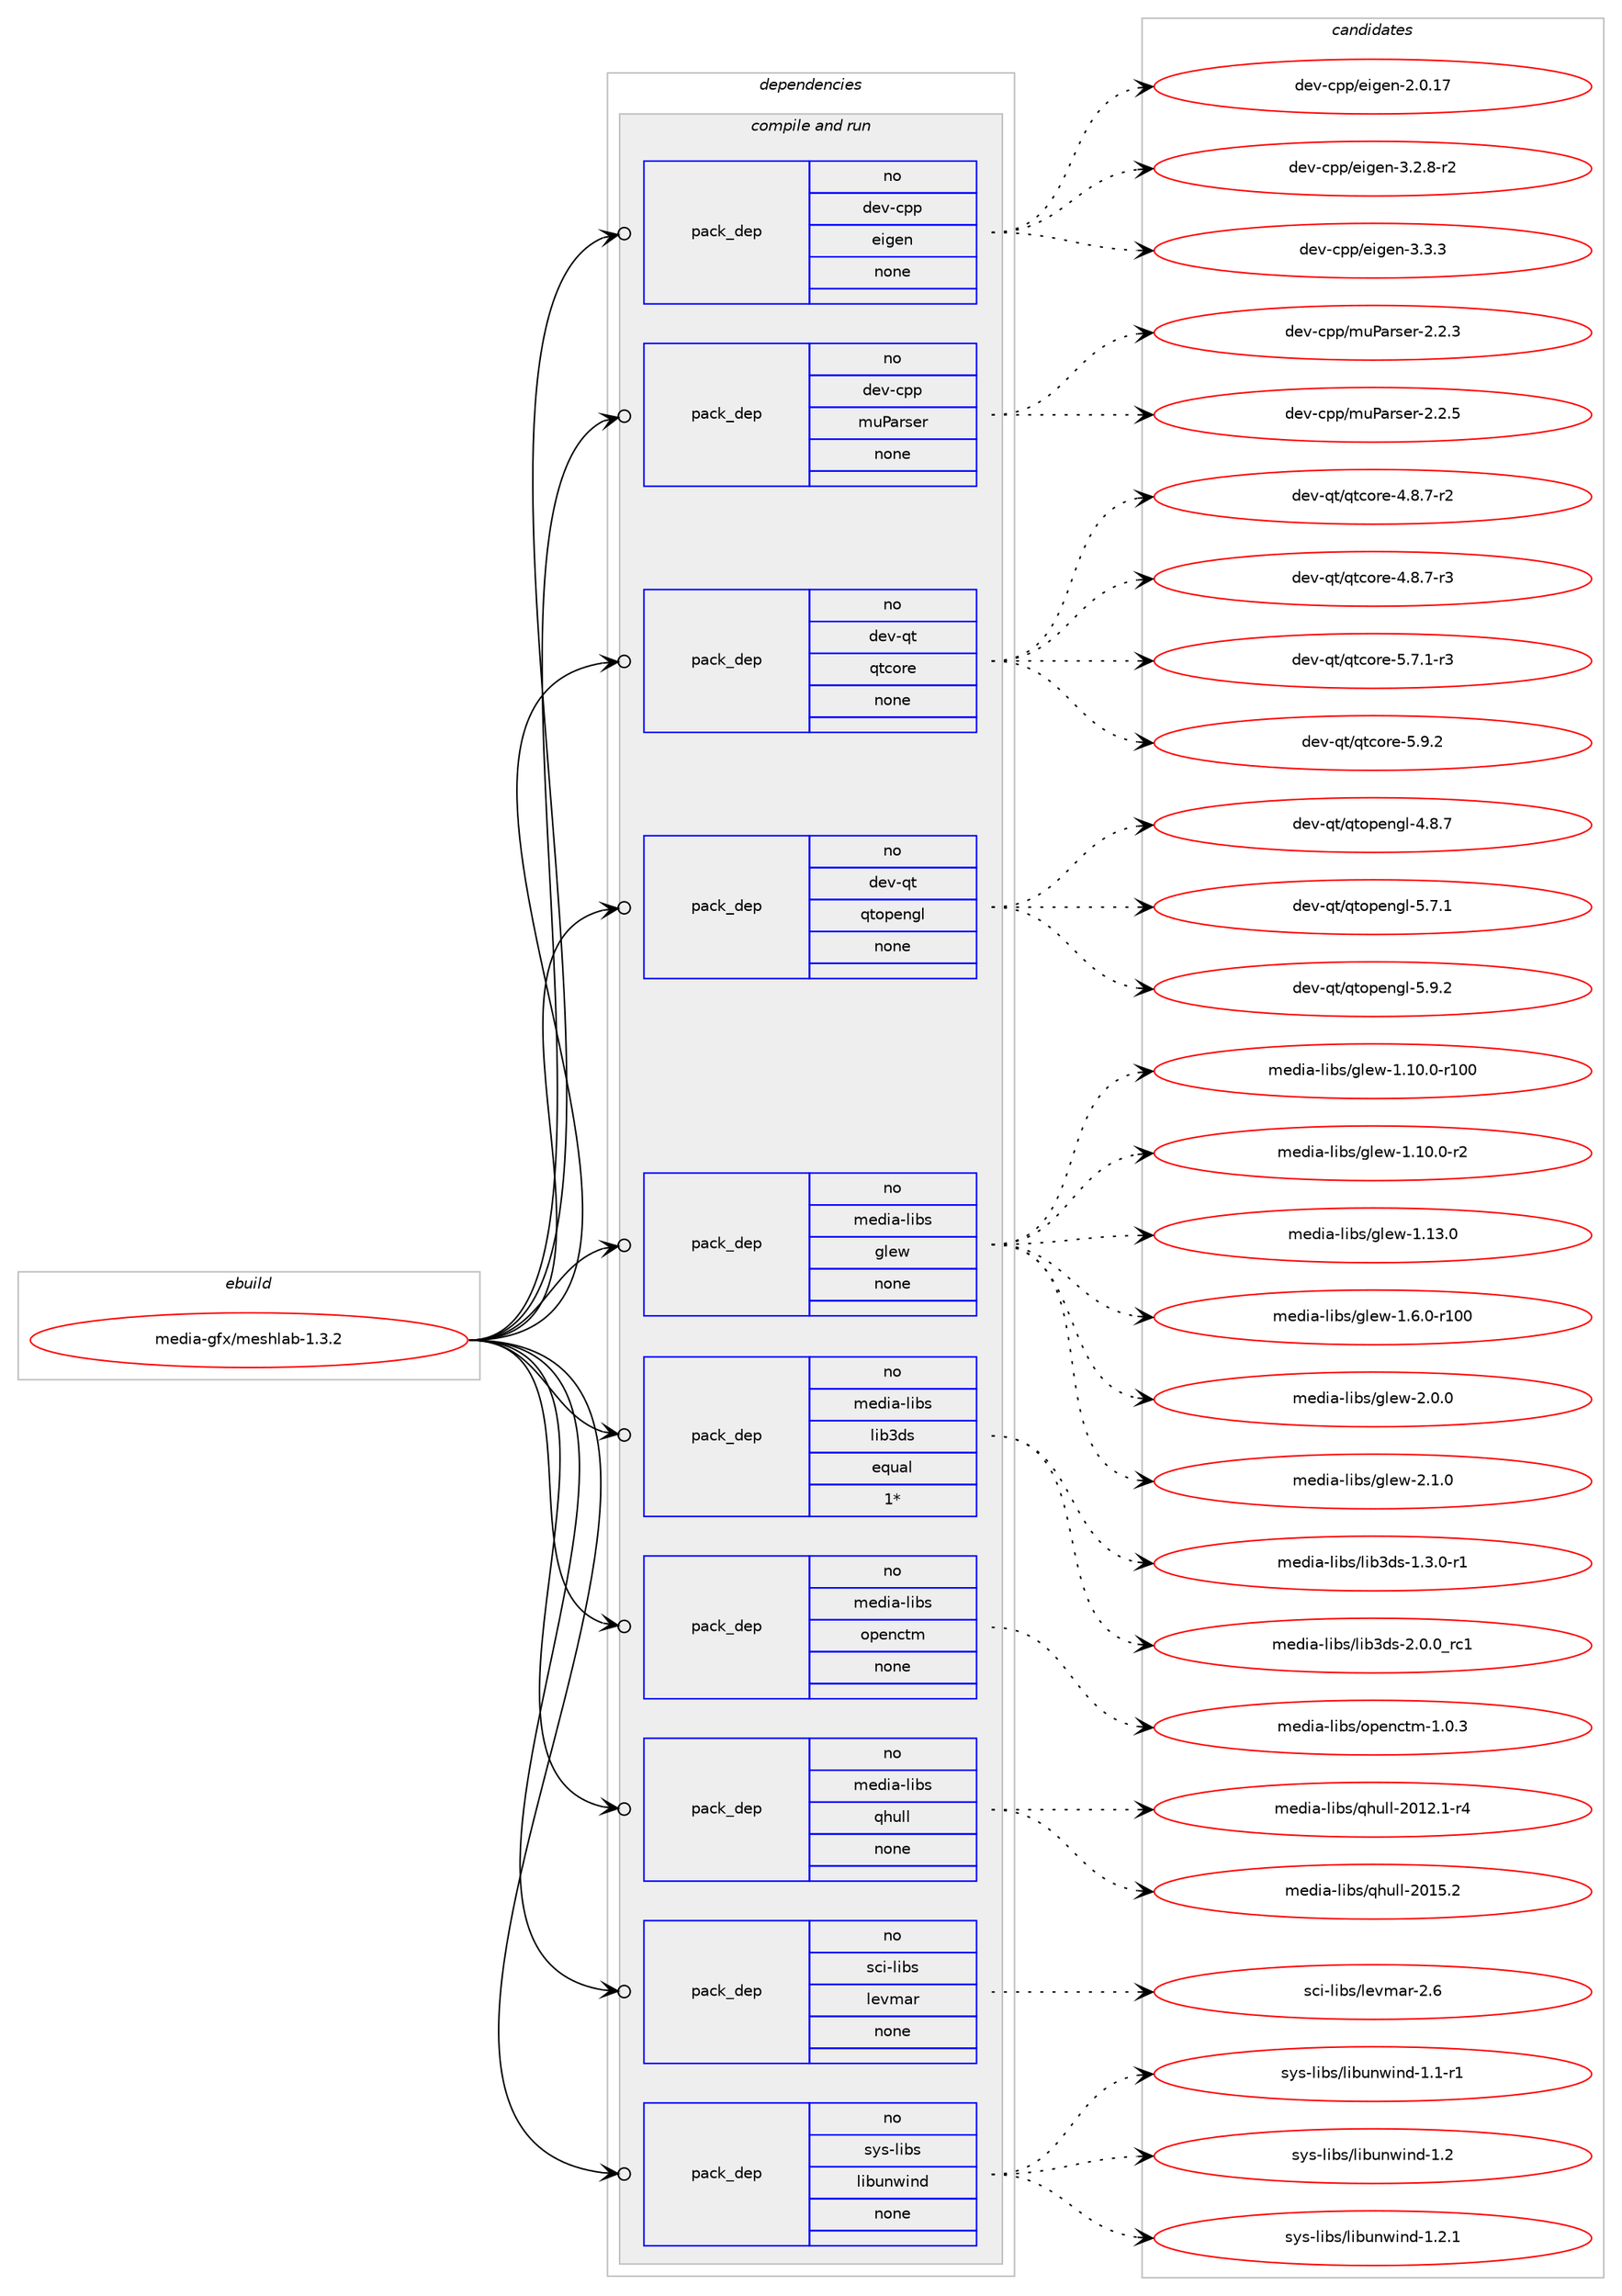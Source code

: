 digraph prolog {

# *************
# Graph options
# *************

newrank=true;
concentrate=true;
compound=true;
graph [rankdir=LR,fontname=Helvetica,fontsize=10,ranksep=1.5];#, ranksep=2.5, nodesep=0.2];
edge  [arrowhead=vee];
node  [fontname=Helvetica,fontsize=10];

# **********
# The ebuild
# **********

subgraph cluster_leftcol {
color=gray;
rank=same;
label=<<i>ebuild</i>>;
id [label="media-gfx/meshlab-1.3.2", color=red, width=4, href="../media-gfx/meshlab-1.3.2.svg"];
}

# ****************
# The dependencies
# ****************

subgraph cluster_midcol {
color=gray;
label=<<i>dependencies</i>>;
subgraph cluster_compile {
fillcolor="#eeeeee";
style=filled;
label=<<i>compile</i>>;
}
subgraph cluster_compileandrun {
fillcolor="#eeeeee";
style=filled;
label=<<i>compile and run</i>>;
subgraph pack262959 {
dependency356700 [label=<<TABLE BORDER="0" CELLBORDER="1" CELLSPACING="0" CELLPADDING="4" WIDTH="220"><TR><TD ROWSPAN="6" CELLPADDING="30">pack_dep</TD></TR><TR><TD WIDTH="110">no</TD></TR><TR><TD>dev-cpp</TD></TR><TR><TD>eigen</TD></TR><TR><TD>none</TD></TR><TR><TD></TD></TR></TABLE>>, shape=none, color=blue];
}
id:e -> dependency356700:w [weight=20,style="solid",arrowhead="odotvee"];
subgraph pack262960 {
dependency356701 [label=<<TABLE BORDER="0" CELLBORDER="1" CELLSPACING="0" CELLPADDING="4" WIDTH="220"><TR><TD ROWSPAN="6" CELLPADDING="30">pack_dep</TD></TR><TR><TD WIDTH="110">no</TD></TR><TR><TD>dev-cpp</TD></TR><TR><TD>muParser</TD></TR><TR><TD>none</TD></TR><TR><TD></TD></TR></TABLE>>, shape=none, color=blue];
}
id:e -> dependency356701:w [weight=20,style="solid",arrowhead="odotvee"];
subgraph pack262961 {
dependency356702 [label=<<TABLE BORDER="0" CELLBORDER="1" CELLSPACING="0" CELLPADDING="4" WIDTH="220"><TR><TD ROWSPAN="6" CELLPADDING="30">pack_dep</TD></TR><TR><TD WIDTH="110">no</TD></TR><TR><TD>dev-qt</TD></TR><TR><TD>qtcore</TD></TR><TR><TD>none</TD></TR><TR><TD></TD></TR></TABLE>>, shape=none, color=blue];
}
id:e -> dependency356702:w [weight=20,style="solid",arrowhead="odotvee"];
subgraph pack262962 {
dependency356703 [label=<<TABLE BORDER="0" CELLBORDER="1" CELLSPACING="0" CELLPADDING="4" WIDTH="220"><TR><TD ROWSPAN="6" CELLPADDING="30">pack_dep</TD></TR><TR><TD WIDTH="110">no</TD></TR><TR><TD>dev-qt</TD></TR><TR><TD>qtopengl</TD></TR><TR><TD>none</TD></TR><TR><TD></TD></TR></TABLE>>, shape=none, color=blue];
}
id:e -> dependency356703:w [weight=20,style="solid",arrowhead="odotvee"];
subgraph pack262963 {
dependency356704 [label=<<TABLE BORDER="0" CELLBORDER="1" CELLSPACING="0" CELLPADDING="4" WIDTH="220"><TR><TD ROWSPAN="6" CELLPADDING="30">pack_dep</TD></TR><TR><TD WIDTH="110">no</TD></TR><TR><TD>media-libs</TD></TR><TR><TD>glew</TD></TR><TR><TD>none</TD></TR><TR><TD></TD></TR></TABLE>>, shape=none, color=blue];
}
id:e -> dependency356704:w [weight=20,style="solid",arrowhead="odotvee"];
subgraph pack262964 {
dependency356705 [label=<<TABLE BORDER="0" CELLBORDER="1" CELLSPACING="0" CELLPADDING="4" WIDTH="220"><TR><TD ROWSPAN="6" CELLPADDING="30">pack_dep</TD></TR><TR><TD WIDTH="110">no</TD></TR><TR><TD>media-libs</TD></TR><TR><TD>lib3ds</TD></TR><TR><TD>equal</TD></TR><TR><TD>1*</TD></TR></TABLE>>, shape=none, color=blue];
}
id:e -> dependency356705:w [weight=20,style="solid",arrowhead="odotvee"];
subgraph pack262965 {
dependency356706 [label=<<TABLE BORDER="0" CELLBORDER="1" CELLSPACING="0" CELLPADDING="4" WIDTH="220"><TR><TD ROWSPAN="6" CELLPADDING="30">pack_dep</TD></TR><TR><TD WIDTH="110">no</TD></TR><TR><TD>media-libs</TD></TR><TR><TD>openctm</TD></TR><TR><TD>none</TD></TR><TR><TD></TD></TR></TABLE>>, shape=none, color=blue];
}
id:e -> dependency356706:w [weight=20,style="solid",arrowhead="odotvee"];
subgraph pack262966 {
dependency356707 [label=<<TABLE BORDER="0" CELLBORDER="1" CELLSPACING="0" CELLPADDING="4" WIDTH="220"><TR><TD ROWSPAN="6" CELLPADDING="30">pack_dep</TD></TR><TR><TD WIDTH="110">no</TD></TR><TR><TD>media-libs</TD></TR><TR><TD>qhull</TD></TR><TR><TD>none</TD></TR><TR><TD></TD></TR></TABLE>>, shape=none, color=blue];
}
id:e -> dependency356707:w [weight=20,style="solid",arrowhead="odotvee"];
subgraph pack262967 {
dependency356708 [label=<<TABLE BORDER="0" CELLBORDER="1" CELLSPACING="0" CELLPADDING="4" WIDTH="220"><TR><TD ROWSPAN="6" CELLPADDING="30">pack_dep</TD></TR><TR><TD WIDTH="110">no</TD></TR><TR><TD>sci-libs</TD></TR><TR><TD>levmar</TD></TR><TR><TD>none</TD></TR><TR><TD></TD></TR></TABLE>>, shape=none, color=blue];
}
id:e -> dependency356708:w [weight=20,style="solid",arrowhead="odotvee"];
subgraph pack262968 {
dependency356709 [label=<<TABLE BORDER="0" CELLBORDER="1" CELLSPACING="0" CELLPADDING="4" WIDTH="220"><TR><TD ROWSPAN="6" CELLPADDING="30">pack_dep</TD></TR><TR><TD WIDTH="110">no</TD></TR><TR><TD>sys-libs</TD></TR><TR><TD>libunwind</TD></TR><TR><TD>none</TD></TR><TR><TD></TD></TR></TABLE>>, shape=none, color=blue];
}
id:e -> dependency356709:w [weight=20,style="solid",arrowhead="odotvee"];
}
subgraph cluster_run {
fillcolor="#eeeeee";
style=filled;
label=<<i>run</i>>;
}
}

# **************
# The candidates
# **************

subgraph cluster_choices {
rank=same;
color=gray;
label=<<i>candidates</i>>;

subgraph choice262959 {
color=black;
nodesep=1;
choice10010111845991121124710110510310111045504648464955 [label="dev-cpp/eigen-2.0.17", color=red, width=4,href="../dev-cpp/eigen-2.0.17.svg"];
choice1001011184599112112471011051031011104551465046564511450 [label="dev-cpp/eigen-3.2.8-r2", color=red, width=4,href="../dev-cpp/eigen-3.2.8-r2.svg"];
choice100101118459911211247101105103101110455146514651 [label="dev-cpp/eigen-3.3.3", color=red, width=4,href="../dev-cpp/eigen-3.3.3.svg"];
dependency356700:e -> choice10010111845991121124710110510310111045504648464955:w [style=dotted,weight="100"];
dependency356700:e -> choice1001011184599112112471011051031011104551465046564511450:w [style=dotted,weight="100"];
dependency356700:e -> choice100101118459911211247101105103101110455146514651:w [style=dotted,weight="100"];
}
subgraph choice262960 {
color=black;
nodesep=1;
choice1001011184599112112471091178097114115101114455046504651 [label="dev-cpp/muParser-2.2.3", color=red, width=4,href="../dev-cpp/muParser-2.2.3.svg"];
choice1001011184599112112471091178097114115101114455046504653 [label="dev-cpp/muParser-2.2.5", color=red, width=4,href="../dev-cpp/muParser-2.2.5.svg"];
dependency356701:e -> choice1001011184599112112471091178097114115101114455046504651:w [style=dotted,weight="100"];
dependency356701:e -> choice1001011184599112112471091178097114115101114455046504653:w [style=dotted,weight="100"];
}
subgraph choice262961 {
color=black;
nodesep=1;
choice1001011184511311647113116991111141014552465646554511450 [label="dev-qt/qtcore-4.8.7-r2", color=red, width=4,href="../dev-qt/qtcore-4.8.7-r2.svg"];
choice1001011184511311647113116991111141014552465646554511451 [label="dev-qt/qtcore-4.8.7-r3", color=red, width=4,href="../dev-qt/qtcore-4.8.7-r3.svg"];
choice1001011184511311647113116991111141014553465546494511451 [label="dev-qt/qtcore-5.7.1-r3", color=red, width=4,href="../dev-qt/qtcore-5.7.1-r3.svg"];
choice100101118451131164711311699111114101455346574650 [label="dev-qt/qtcore-5.9.2", color=red, width=4,href="../dev-qt/qtcore-5.9.2.svg"];
dependency356702:e -> choice1001011184511311647113116991111141014552465646554511450:w [style=dotted,weight="100"];
dependency356702:e -> choice1001011184511311647113116991111141014552465646554511451:w [style=dotted,weight="100"];
dependency356702:e -> choice1001011184511311647113116991111141014553465546494511451:w [style=dotted,weight="100"];
dependency356702:e -> choice100101118451131164711311699111114101455346574650:w [style=dotted,weight="100"];
}
subgraph choice262962 {
color=black;
nodesep=1;
choice1001011184511311647113116111112101110103108455246564655 [label="dev-qt/qtopengl-4.8.7", color=red, width=4,href="../dev-qt/qtopengl-4.8.7.svg"];
choice1001011184511311647113116111112101110103108455346554649 [label="dev-qt/qtopengl-5.7.1", color=red, width=4,href="../dev-qt/qtopengl-5.7.1.svg"];
choice1001011184511311647113116111112101110103108455346574650 [label="dev-qt/qtopengl-5.9.2", color=red, width=4,href="../dev-qt/qtopengl-5.9.2.svg"];
dependency356703:e -> choice1001011184511311647113116111112101110103108455246564655:w [style=dotted,weight="100"];
dependency356703:e -> choice1001011184511311647113116111112101110103108455346554649:w [style=dotted,weight="100"];
dependency356703:e -> choice1001011184511311647113116111112101110103108455346574650:w [style=dotted,weight="100"];
}
subgraph choice262963 {
color=black;
nodesep=1;
choice109101100105974510810598115471031081011194549464948464845114494848 [label="media-libs/glew-1.10.0-r100", color=red, width=4,href="../media-libs/glew-1.10.0-r100.svg"];
choice10910110010597451081059811547103108101119454946494846484511450 [label="media-libs/glew-1.10.0-r2", color=red, width=4,href="../media-libs/glew-1.10.0-r2.svg"];
choice1091011001059745108105981154710310810111945494649514648 [label="media-libs/glew-1.13.0", color=red, width=4,href="../media-libs/glew-1.13.0.svg"];
choice1091011001059745108105981154710310810111945494654464845114494848 [label="media-libs/glew-1.6.0-r100", color=red, width=4,href="../media-libs/glew-1.6.0-r100.svg"];
choice10910110010597451081059811547103108101119455046484648 [label="media-libs/glew-2.0.0", color=red, width=4,href="../media-libs/glew-2.0.0.svg"];
choice10910110010597451081059811547103108101119455046494648 [label="media-libs/glew-2.1.0", color=red, width=4,href="../media-libs/glew-2.1.0.svg"];
dependency356704:e -> choice109101100105974510810598115471031081011194549464948464845114494848:w [style=dotted,weight="100"];
dependency356704:e -> choice10910110010597451081059811547103108101119454946494846484511450:w [style=dotted,weight="100"];
dependency356704:e -> choice1091011001059745108105981154710310810111945494649514648:w [style=dotted,weight="100"];
dependency356704:e -> choice1091011001059745108105981154710310810111945494654464845114494848:w [style=dotted,weight="100"];
dependency356704:e -> choice10910110010597451081059811547103108101119455046484648:w [style=dotted,weight="100"];
dependency356704:e -> choice10910110010597451081059811547103108101119455046494648:w [style=dotted,weight="100"];
}
subgraph choice262964 {
color=black;
nodesep=1;
choice1091011001059745108105981154710810598511001154549465146484511449 [label="media-libs/lib3ds-1.3.0-r1", color=red, width=4,href="../media-libs/lib3ds-1.3.0-r1.svg"];
choice109101100105974510810598115471081059851100115455046484648951149949 [label="media-libs/lib3ds-2.0.0_rc1", color=red, width=4,href="../media-libs/lib3ds-2.0.0_rc1.svg"];
dependency356705:e -> choice1091011001059745108105981154710810598511001154549465146484511449:w [style=dotted,weight="100"];
dependency356705:e -> choice109101100105974510810598115471081059851100115455046484648951149949:w [style=dotted,weight="100"];
}
subgraph choice262965 {
color=black;
nodesep=1;
choice1091011001059745108105981154711111210111099116109454946484651 [label="media-libs/openctm-1.0.3", color=red, width=4,href="../media-libs/openctm-1.0.3.svg"];
dependency356706:e -> choice1091011001059745108105981154711111210111099116109454946484651:w [style=dotted,weight="100"];
}
subgraph choice262966 {
color=black;
nodesep=1;
choice10910110010597451081059811547113104117108108455048495046494511452 [label="media-libs/qhull-2012.1-r4", color=red, width=4,href="../media-libs/qhull-2012.1-r4.svg"];
choice1091011001059745108105981154711310411710810845504849534650 [label="media-libs/qhull-2015.2", color=red, width=4,href="../media-libs/qhull-2015.2.svg"];
dependency356707:e -> choice10910110010597451081059811547113104117108108455048495046494511452:w [style=dotted,weight="100"];
dependency356707:e -> choice1091011001059745108105981154711310411710810845504849534650:w [style=dotted,weight="100"];
}
subgraph choice262967 {
color=black;
nodesep=1;
choice115991054510810598115471081011181099711445504654 [label="sci-libs/levmar-2.6", color=red, width=4,href="../sci-libs/levmar-2.6.svg"];
dependency356708:e -> choice115991054510810598115471081011181099711445504654:w [style=dotted,weight="100"];
}
subgraph choice262968 {
color=black;
nodesep=1;
choice11512111545108105981154710810598117110119105110100454946494511449 [label="sys-libs/libunwind-1.1-r1", color=red, width=4,href="../sys-libs/libunwind-1.1-r1.svg"];
choice1151211154510810598115471081059811711011910511010045494650 [label="sys-libs/libunwind-1.2", color=red, width=4,href="../sys-libs/libunwind-1.2.svg"];
choice11512111545108105981154710810598117110119105110100454946504649 [label="sys-libs/libunwind-1.2.1", color=red, width=4,href="../sys-libs/libunwind-1.2.1.svg"];
dependency356709:e -> choice11512111545108105981154710810598117110119105110100454946494511449:w [style=dotted,weight="100"];
dependency356709:e -> choice1151211154510810598115471081059811711011910511010045494650:w [style=dotted,weight="100"];
dependency356709:e -> choice11512111545108105981154710810598117110119105110100454946504649:w [style=dotted,weight="100"];
}
}

}
